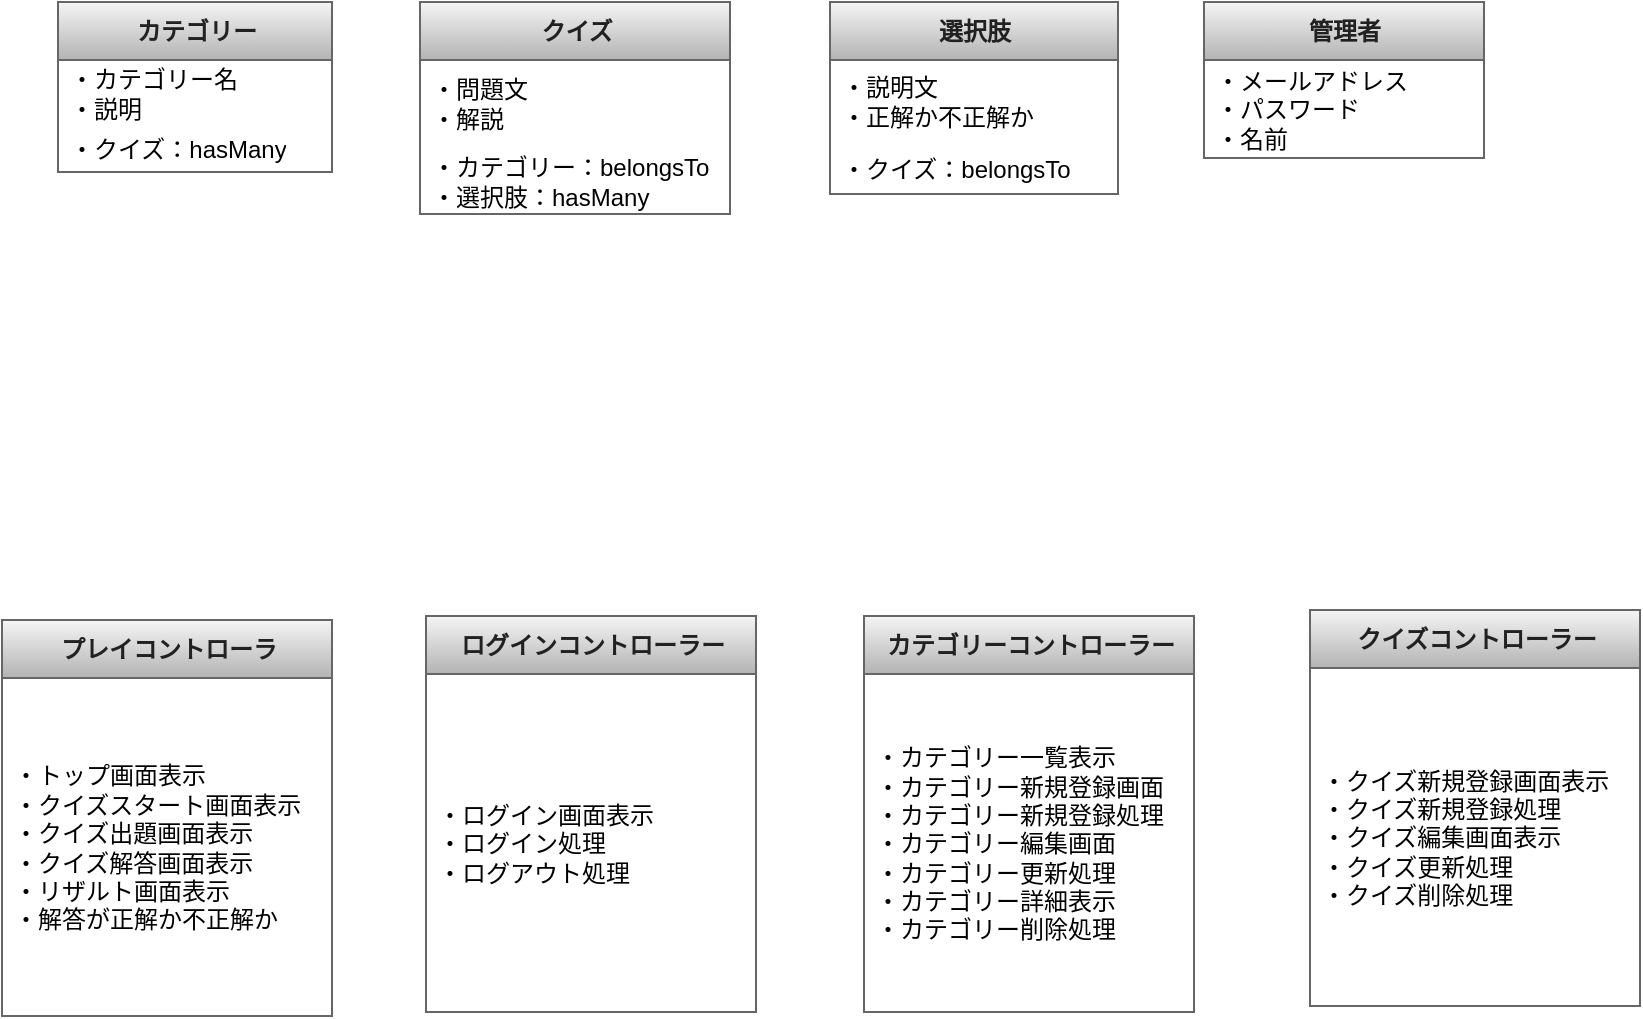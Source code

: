 <mxfile>
    <diagram id="2CDC2P1MNBgjJwS8AT2-" name="ページ1">
        <mxGraphModel dx="802" dy="456" grid="0" gridSize="10" guides="1" tooltips="1" connect="1" arrows="1" fold="1" page="1" pageScale="1" pageWidth="827" pageHeight="1169" math="0" shadow="0">
            <root>
                <mxCell id="0"/>
                <mxCell id="1" parent="0"/>
                <mxCell id="2" value="カテゴリー" style="swimlane;fontStyle=1;align=center;verticalAlign=middle;childLayout=stackLayout;horizontal=1;startSize=29;horizontalStack=0;resizeParent=1;resizeParentMax=0;resizeLast=0;collapsible=0;marginBottom=0;html=1;fillColor=#f5f5f5;gradientColor=#b3b3b3;strokeColor=#666666;fontColor=#212121;" vertex="1" parent="1">
                    <mxGeometry x="130" y="673" width="137" height="85" as="geometry"/>
                </mxCell>
                <mxCell id="3" value="・カテゴリー名&lt;br&gt;・説明" style="text;html=1;strokeColor=none;fillColor=none;align=left;verticalAlign=middle;spacingLeft=4;spacingRight=4;overflow=hidden;rotatable=0;points=[[0,0.5],[1,0.5]];portConstraint=eastwest;" vertex="1" parent="2">
                    <mxGeometry y="29" width="137" height="34" as="geometry"/>
                </mxCell>
                <mxCell id="4" value="・クイズ：hasMany" style="text;html=1;strokeColor=none;fillColor=none;align=left;verticalAlign=middle;spacingLeft=4;spacingRight=4;overflow=hidden;rotatable=0;points=[[0,0.5],[1,0.5]];portConstraint=eastwest;labelBorderColor=none;perimeterSpacing=1;" vertex="1" parent="2">
                    <mxGeometry y="63" width="137" height="22" as="geometry"/>
                </mxCell>
                <mxCell id="5" value="クイズ" style="swimlane;fontStyle=1;align=center;verticalAlign=middle;childLayout=stackLayout;horizontal=1;startSize=29;horizontalStack=0;resizeParent=1;resizeParentMax=0;resizeLast=0;collapsible=0;marginBottom=0;html=1;fillColor=#f5f5f5;gradientColor=#b3b3b3;strokeColor=#666666;fontColor=#212121;" vertex="1" parent="1">
                    <mxGeometry x="311" y="673" width="155" height="106" as="geometry"/>
                </mxCell>
                <mxCell id="6" value="・問題文&lt;br&gt;・解説" style="text;html=1;strokeColor=none;fillColor=none;align=left;verticalAlign=middle;spacingLeft=4;spacingRight=4;overflow=hidden;rotatable=0;points=[[0,0.5],[1,0.5]];portConstraint=eastwest;" vertex="1" parent="5">
                    <mxGeometry y="29" width="155" height="44" as="geometry"/>
                </mxCell>
                <mxCell id="7" value="・カテゴリー：belongsTo&lt;br&gt;・選択肢：hasMany" style="text;html=1;strokeColor=none;fillColor=none;align=left;verticalAlign=middle;spacingLeft=4;spacingRight=4;overflow=hidden;rotatable=0;points=[[0,0.5],[1,0.5]];portConstraint=eastwest;" vertex="1" parent="5">
                    <mxGeometry y="73" width="155" height="33" as="geometry"/>
                </mxCell>
                <mxCell id="8" value="選択肢" style="swimlane;fontStyle=1;align=center;verticalAlign=middle;childLayout=stackLayout;horizontal=1;startSize=29;horizontalStack=0;resizeParent=1;resizeParentMax=0;resizeLast=0;collapsible=0;marginBottom=0;html=1;fillColor=#f5f5f5;gradientColor=#b3b3b3;strokeColor=#666666;fontColor=#212121;" vertex="1" parent="1">
                    <mxGeometry x="516" y="673" width="144" height="96" as="geometry"/>
                </mxCell>
                <mxCell id="9" value="・説明文&lt;br&gt;・正解か不正解か" style="text;html=1;strokeColor=none;fillColor=none;align=left;verticalAlign=middle;spacingLeft=4;spacingRight=4;overflow=hidden;rotatable=0;points=[[0,0.5],[1,0.5]];portConstraint=eastwest;" vertex="1" parent="8">
                    <mxGeometry y="29" width="144" height="42" as="geometry"/>
                </mxCell>
                <mxCell id="10" value="・クイズ：belongsTo" style="text;html=1;strokeColor=none;fillColor=none;align=left;verticalAlign=middle;spacingLeft=4;spacingRight=4;overflow=hidden;rotatable=0;points=[[0,0.5],[1,0.5]];portConstraint=eastwest;" vertex="1" parent="8">
                    <mxGeometry y="71" width="144" height="25" as="geometry"/>
                </mxCell>
                <mxCell id="11" value="管理者" style="swimlane;fontStyle=1;align=center;verticalAlign=middle;childLayout=stackLayout;horizontal=1;startSize=29;horizontalStack=0;resizeParent=1;resizeParentMax=0;resizeLast=0;collapsible=0;marginBottom=0;html=1;fillColor=#f5f5f5;gradientColor=#b3b3b3;strokeColor=#666666;fontColor=#212121;" vertex="1" parent="1">
                    <mxGeometry x="703" y="673" width="140" height="78" as="geometry"/>
                </mxCell>
                <mxCell id="12" value="・メールアドレス&lt;br&gt;・パスワード&lt;br&gt;・名前" style="text;html=1;strokeColor=none;fillColor=none;align=left;verticalAlign=middle;spacingLeft=4;spacingRight=4;overflow=hidden;rotatable=0;points=[[0,0.5],[1,0.5]];portConstraint=eastwest;" vertex="1" parent="11">
                    <mxGeometry y="29" width="140" height="49" as="geometry"/>
                </mxCell>
                <mxCell id="14" value="プレイコントローラ" style="swimlane;fontStyle=1;align=center;verticalAlign=middle;childLayout=stackLayout;horizontal=1;startSize=29;horizontalStack=0;resizeParent=1;resizeParentMax=0;resizeLast=0;collapsible=0;marginBottom=0;html=1;fillColor=#f5f5f5;gradientColor=#b3b3b3;strokeColor=#666666;fontColor=#212121;" vertex="1" parent="1">
                    <mxGeometry x="102" y="982" width="165" height="198" as="geometry"/>
                </mxCell>
                <mxCell id="15" value="・トップ画面表示&lt;br&gt;・クイズスタート画面表示&lt;br&gt;・クイズ出題画面表示&lt;br&gt;・クイズ解答画面表示&lt;br&gt;・リザルト画面表示&lt;br&gt;・解答が正解か不正解か" style="text;html=1;strokeColor=none;fillColor=none;align=left;verticalAlign=middle;spacingLeft=4;spacingRight=4;overflow=hidden;rotatable=0;points=[[0,0.5],[1,0.5]];portConstraint=eastwest;" vertex="1" parent="14">
                    <mxGeometry y="29" width="165" height="169" as="geometry"/>
                </mxCell>
                <mxCell id="17" value="ログインコントローラー" style="swimlane;fontStyle=1;align=center;verticalAlign=middle;childLayout=stackLayout;horizontal=1;startSize=29;horizontalStack=0;resizeParent=1;resizeParentMax=0;resizeLast=0;collapsible=0;marginBottom=0;html=1;fillColor=#f5f5f5;gradientColor=#b3b3b3;strokeColor=#666666;fontColor=#212121;" vertex="1" parent="1">
                    <mxGeometry x="314" y="980" width="165" height="198" as="geometry"/>
                </mxCell>
                <mxCell id="18" value="・ログイン画面表示&lt;br&gt;・ログイン処理&lt;br&gt;・ログアウト処理" style="text;html=1;strokeColor=none;fillColor=none;align=left;verticalAlign=middle;spacingLeft=4;spacingRight=4;overflow=hidden;rotatable=0;points=[[0,0.5],[1,0.5]];portConstraint=eastwest;" vertex="1" parent="17">
                    <mxGeometry y="29" width="165" height="169" as="geometry"/>
                </mxCell>
                <mxCell id="19" value="カテゴリーコントローラー" style="swimlane;fontStyle=1;align=center;verticalAlign=middle;childLayout=stackLayout;horizontal=1;startSize=29;horizontalStack=0;resizeParent=1;resizeParentMax=0;resizeLast=0;collapsible=0;marginBottom=0;html=1;fillColor=#f5f5f5;gradientColor=#b3b3b3;strokeColor=#666666;fontColor=#212121;" vertex="1" parent="1">
                    <mxGeometry x="533" y="980" width="165" height="198" as="geometry"/>
                </mxCell>
                <mxCell id="20" value="・カテゴリー一覧表示&lt;br&gt;・カテゴリー新規登録画面&lt;br&gt;・カテゴリー新規登録処理&lt;br&gt;・カテゴリー編集画面&lt;br&gt;・カテゴリー更新処理&lt;br&gt;・カテゴリー詳細表示&lt;br&gt;・カテゴリー削除処理" style="text;html=1;strokeColor=none;fillColor=none;align=left;verticalAlign=middle;spacingLeft=4;spacingRight=4;overflow=hidden;rotatable=0;points=[[0,0.5],[1,0.5]];portConstraint=eastwest;" vertex="1" parent="19">
                    <mxGeometry y="29" width="165" height="169" as="geometry"/>
                </mxCell>
                <mxCell id="21" value="クイズコントローラー" style="swimlane;fontStyle=1;align=center;verticalAlign=middle;childLayout=stackLayout;horizontal=1;startSize=29;horizontalStack=0;resizeParent=1;resizeParentMax=0;resizeLast=0;collapsible=0;marginBottom=0;html=1;fillColor=#f5f5f5;gradientColor=#b3b3b3;strokeColor=#666666;fontColor=#212121;" vertex="1" parent="1">
                    <mxGeometry x="756" y="977" width="165" height="198" as="geometry"/>
                </mxCell>
                <mxCell id="22" value="・クイズ新規登録画面表示&lt;br&gt;・クイズ新規登録処理&lt;br&gt;・クイズ編集画面表示&lt;br&gt;・クイズ更新処理&lt;br&gt;・クイズ削除処理" style="text;html=1;strokeColor=none;fillColor=none;align=left;verticalAlign=middle;spacingLeft=4;spacingRight=4;overflow=hidden;rotatable=0;points=[[0,0.5],[1,0.5]];portConstraint=eastwest;" vertex="1" parent="21">
                    <mxGeometry y="29" width="165" height="169" as="geometry"/>
                </mxCell>
            </root>
        </mxGraphModel>
    </diagram>
</mxfile>